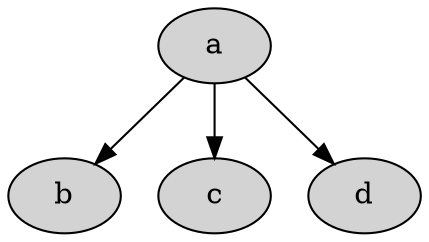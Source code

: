 digraph {
    node [style=filled]
    a [pos="0,0!"]
    b [pos="0,1!"]
    c [pos="2,2!"]
    d [pos="-1,0!"]
    a -> b
    a -> c
    a -> d
  }
